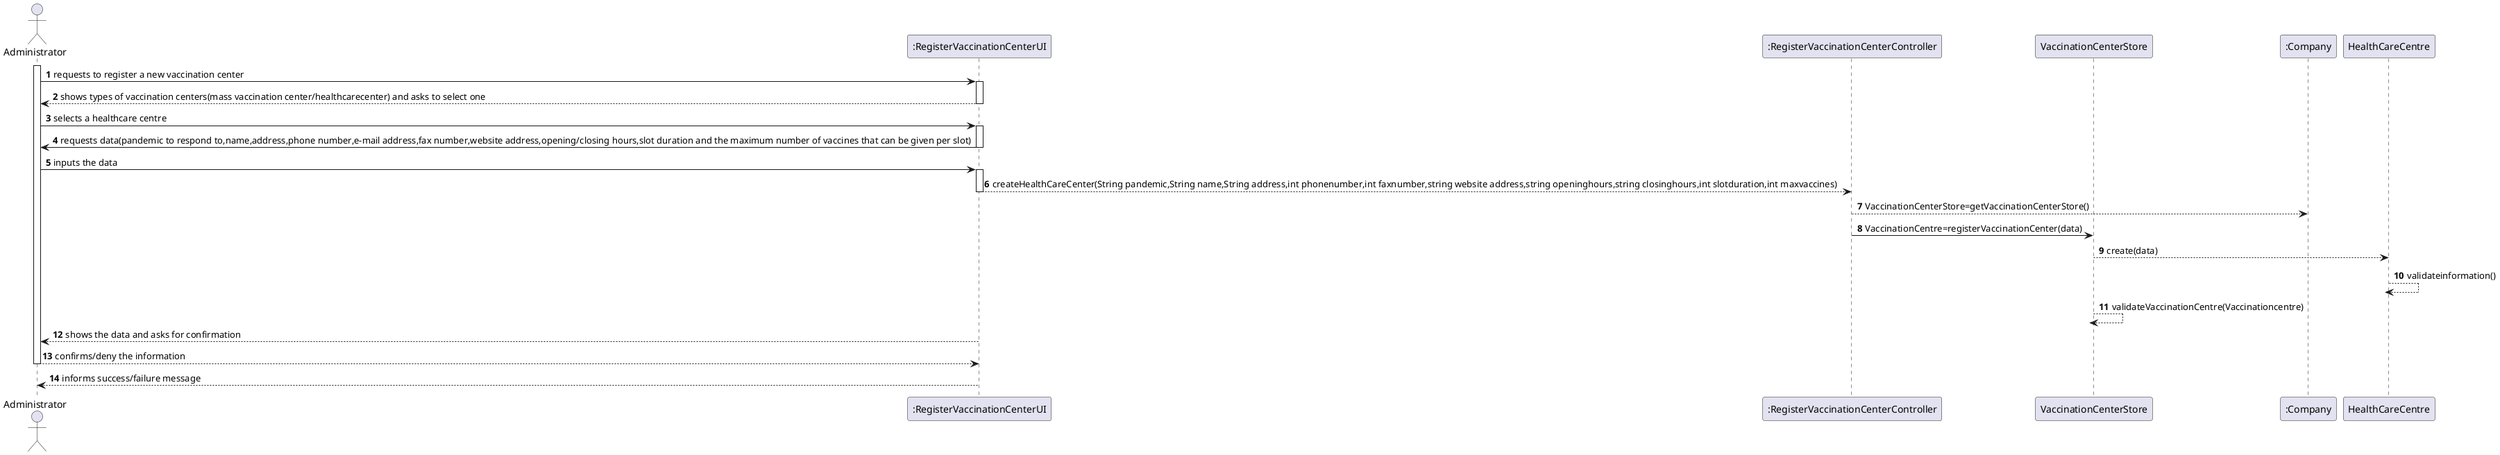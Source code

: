 @startuml
'https://plantuml.com/sequence-diagram

autonumber

actor "Administrator" as administrator

participant ":RegisterVaccinationCenterUI" as ui
participant ":RegisterVaccinationCenterController" as controller

participant "VaccinationCenterStore" as store
participant ":Company" as company
participant "HealthCareCentre" as health

activate administrator

administrator -> ui : requests to register a new vaccination center
activate ui

ui --> administrator : shows types of vaccination centers(mass vaccination center/healthcarecenter) and asks to select one
deactivate ui
administrator -> ui : selects a healthcare centre
activate ui
ui -> administrator : requests data(pandemic to respond to,name,address,phone number,e-mail address,fax number,website address,opening/closing hours,slot duration and the maximum number of vaccines that can be given per slot)
deactivate ui
administrator -> ui : inputs the data
activate ui
ui --> controller : createHealthCareCenter(String pandemic,String name,String address,int phonenumber,int faxnumber,string website address,string openinghours,string closinghours,int slotduration,int maxvaccines)
deactivate ui
controller --> company : VaccinationCenterStore=getVaccinationCenterStore()
controller -> store : VaccinationCentre=registerVaccinationCenter(data)
deactivate controller
store --> health : create(data)
deactivate store
health --> health: validateinformation()
deactivate health
store-->store:validateVaccinationCentre(Vaccinationcentre)
deactivate store
ui --> administrator : shows the data and asks for confirmation
deactivate ui
administrator --> ui : confirms/deny the information
deactivate administrator
ui --> administrator : informs success/failure message
@enduml
